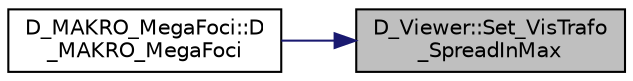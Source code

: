digraph "D_Viewer::Set_VisTrafo_SpreadInMax"
{
 // LATEX_PDF_SIZE
  edge [fontname="Helvetica",fontsize="10",labelfontname="Helvetica",labelfontsize="10"];
  node [fontname="Helvetica",fontsize="10",shape=record];
  rankdir="RL";
  Node1 [label="D_Viewer::Set_VisTrafo\l_SpreadInMax",height=0.2,width=0.4,color="black", fillcolor="grey75", style="filled", fontcolor="black",tooltip=" "];
  Node1 -> Node2 [dir="back",color="midnightblue",fontsize="10",style="solid",fontname="Helvetica"];
  Node2 [label="D_MAKRO_MegaFoci::D\l_MAKRO_MegaFoci",height=0.2,width=0.4,color="black", fillcolor="white", style="filled",URL="$class_d___m_a_k_r_o___mega_foci.html#a3c8b097536e0d33e16f956e75177eead",tooltip=" "];
}
